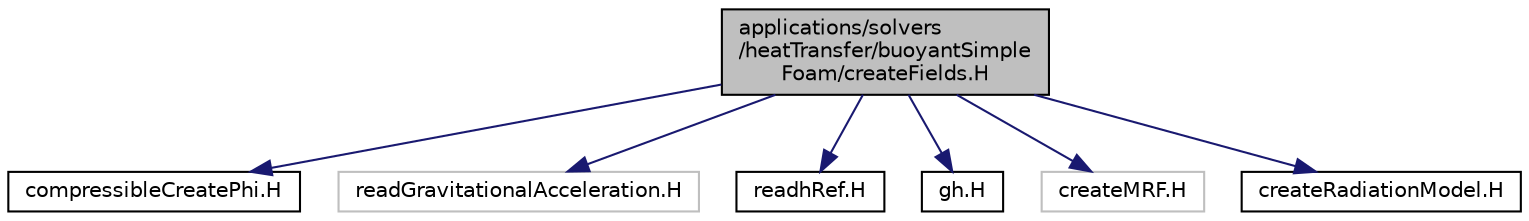 digraph "applications/solvers/heatTransfer/buoyantSimpleFoam/createFields.H"
{
  bgcolor="transparent";
  edge [fontname="Helvetica",fontsize="10",labelfontname="Helvetica",labelfontsize="10"];
  node [fontname="Helvetica",fontsize="10",shape=record];
  Node1 [label="applications/solvers\l/heatTransfer/buoyantSimple\lFoam/createFields.H",height=0.2,width=0.4,color="black", fillcolor="grey75", style="filled", fontcolor="black"];
  Node1 -> Node2 [color="midnightblue",fontsize="10",style="solid",fontname="Helvetica"];
  Node2 [label="compressibleCreatePhi.H",height=0.2,width=0.4,color="black",URL="$a05181.html",tooltip="Creates and initialises the face-flux field phi. "];
  Node1 -> Node3 [color="midnightblue",fontsize="10",style="solid",fontname="Helvetica"];
  Node3 [label="readGravitationalAcceleration.H",height=0.2,width=0.4,color="grey75"];
  Node1 -> Node4 [color="midnightblue",fontsize="10",style="solid",fontname="Helvetica"];
  Node4 [label="readhRef.H",height=0.2,width=0.4,color="black",URL="$a05235.html"];
  Node1 -> Node5 [color="midnightblue",fontsize="10",style="solid",fontname="Helvetica"];
  Node5 [label="gh.H",height=0.2,width=0.4,color="black",URL="$a05230.html"];
  Node1 -> Node6 [color="midnightblue",fontsize="10",style="solid",fontname="Helvetica"];
  Node6 [label="createMRF.H",height=0.2,width=0.4,color="grey75"];
  Node1 -> Node7 [color="midnightblue",fontsize="10",style="solid",fontname="Helvetica"];
  Node7 [label="createRadiationModel.H",height=0.2,width=0.4,color="black",URL="$a10285.html"];
}
